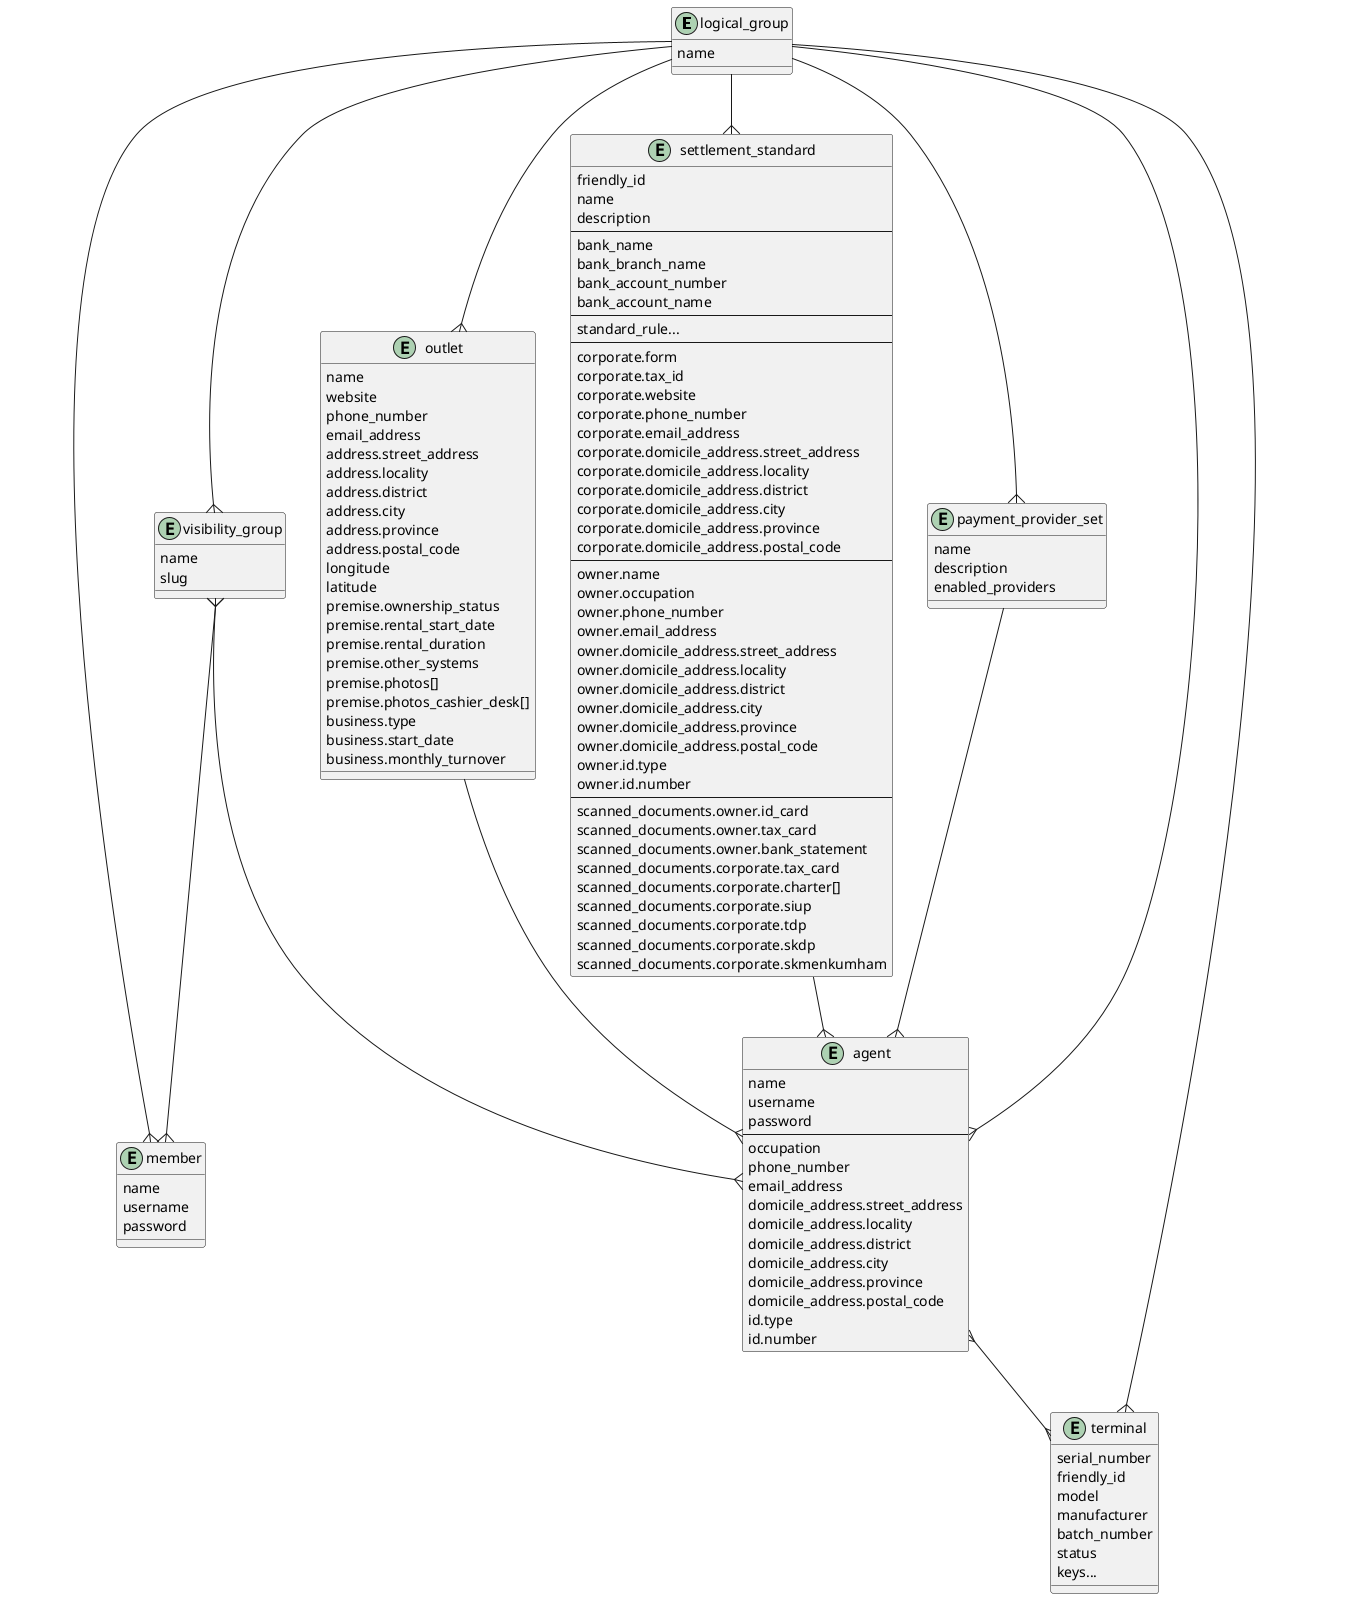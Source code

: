 @startuml

entity logical_group {
    name
}

entity visibility_group {
    name
    slug
}

entity outlet {
    name
    website
    phone_number
    email_address
    address.street_address
    address.locality
    address.district
    address.city
    address.province
    address.postal_code
    longitude
    latitude
    premise.ownership_status
    premise.rental_start_date
    premise.rental_duration
    premise.other_systems
    premise.photos[]
    premise.photos_cashier_desk[]
    business.type
    business.start_date
    business.monthly_turnover
}

entity settlement_standard {
    friendly_id
    name
    description
    ---
    bank_name
    bank_branch_name
    bank_account_number
    bank_account_name
    ---
    standard_rule...
    ---
    corporate.form
    corporate.tax_id
    corporate.website
    corporate.phone_number
    corporate.email_address
    corporate.domicile_address.street_address
    corporate.domicile_address.locality
    corporate.domicile_address.district
    corporate.domicile_address.city
    corporate.domicile_address.province
    corporate.domicile_address.postal_code
    ---
    owner.name
    owner.occupation
    owner.phone_number
    owner.email_address
    owner.domicile_address.street_address
    owner.domicile_address.locality
    owner.domicile_address.district
    owner.domicile_address.city
    owner.domicile_address.province
    owner.domicile_address.postal_code
    owner.id.type
    owner.id.number
    ---
    scanned_documents.owner.id_card
    scanned_documents.owner.tax_card
    scanned_documents.owner.bank_statement
    scanned_documents.corporate.tax_card
    scanned_documents.corporate.charter[]
    scanned_documents.corporate.siup
    scanned_documents.corporate.tdp
    scanned_documents.corporate.skdp
    scanned_documents.corporate.skmenkumham
}

entity payment_provider_set {
    name
    description
    enabled_providers
}

entity member {
    name
    username
    password
}

entity agent {
    name
    username
    password
    ---
    occupation
    phone_number
    email_address
    domicile_address.street_address
    domicile_address.locality
    domicile_address.district
    domicile_address.city
    domicile_address.province
    domicile_address.postal_code
    id.type
    id.number
}

entity terminal {
    serial_number
    friendly_id
    model
    manufacturer
    batch_number
    status
    keys...
}

logical_group --{ visibility_group
logical_group --{ payment_provider_set
logical_group --{ settlement_standard
logical_group --{ outlet

visibility_group }--{ agent
visibility_group }--{ member
payment_provider_set --{ agent
settlement_standard --{ agent
outlet --{ agent
agent }--{ terminal

logical_group --{ agent
logical_group --{ terminal
logical_group --{ member

@enduml